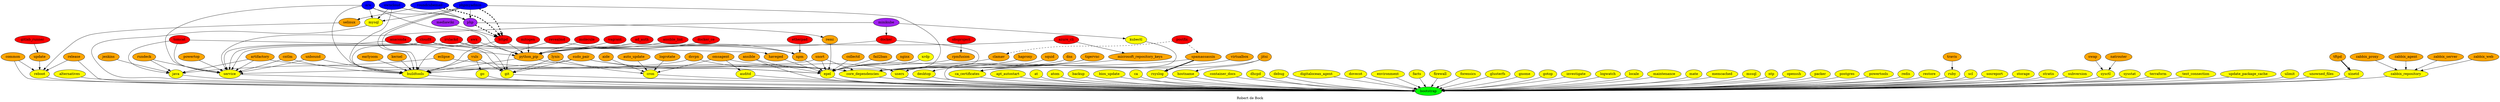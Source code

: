 digraph hierarchy {
  label = "Robert de Bock" ;
  {
    ad_auth [fillcolor=red style=filled]
    aide [fillcolor=orange style=filled]
    alternatives [fillcolor=yellow style=filled]
    anaconda [fillcolor=red style=filled]
    ansible [fillcolor=orange style=filled]
    ansible_lint [fillcolor=red style=filled]
    apt_autostart [fillcolor=yellow style=filled]
    ara [fillcolor=blue style=filled]
    artifactory [fillcolor=orange style=filled]
    at [fillcolor=yellow style=filled]
    atom [fillcolor=yellow style=filled]
    auditd [fillcolor=yellow style=filled]
    auto_update [fillcolor=orange style=filled]
    awx [fillcolor=red style=filled]
    azure_cli [fillcolor=red style=filled]
    backup [fillcolor=yellow style=filled]
    bios_update [fillcolor=yellow style=filled]
    bootstrap [fillcolor=green style=filled]
    buildtools [fillcolor=yellow style=filled]
    ca [fillcolor=yellow style=filled]
    ca_certificates [fillcolor=yellow style=filled]
    clamav [fillcolor=orange style=filled]
    cloud9 [fillcolor=red style=filled]
    cntlm [fillcolor=orange style=filled]
    collectd [fillcolor=orange style=filled]
    container_docs [fillcolor=yellow style=filled]
    common [fillcolor=orange style=filled]
    core_dependencies [fillcolor=yellow style=filled]
    cron [fillcolor=yellow style=filled]
    dhcpd [fillcolor=yellow style=filled]
    debug [fillcolor=yellow style=filled]
    desktop [fillcolor=yellow style=filled]
    "digitalocean_agent" [fillcolor=yellow style=filled]
    dns [fillcolor=orange style=filled]
    docker [fillcolor=red style=filled]
    docker_ce [fillcolor=red style=filled]
    dovecot [fillcolor=yellow style=filled]
    dsvpn [fillcolor=orange style=filled]
    earlyoom [fillcolor=orange style=filled]
    eclipse [fillcolor=orange style=filled]
    environment [fillcolor=yellow style=filled]
    epel [fillcolor=yellow style=filled]
    etherpad [fillcolor=red style=filled]
    facts [fillcolor=yellow style=filled]
    fail2ban [fillcolor=orange style=filled]
    firewall [fillcolor=yellow style=filled]
    forensics [fillcolor=yellow style=filled]
    git [fillcolor=yellow style=filled]
    gitlab_runner [fillcolor=red style=filled]
    glusterfs [fillcolor=yellow style=filled]
    gnome [fillcolor=yellow style=filled]
    go [fillcolor=yellow style=filled]
    gotop [fillcolor=yellow style=filled]
    haveged [fillcolor=orange style=filled]
    haproxy [fillcolor=orange style=filled]
    httpd [fillcolor=red style=filled]
    hostname [fillcolor=yellow style=filled]
    investigate [fillcolor=yellow style=filled]
    irslackd [fillcolor=red style=filled]
    java [fillcolor=yellow style=filled]
    jenkins [fillcolor=orange style=filled]
    jitsi [fillcolor=orange style=filled]
    kernel [fillcolor=orange style=filled]
    kubectl [fillcolor=yellow style=filled]
    logrotate [fillcolor=orange style=filled]
    logwatch [fillcolor=yellow style=filled]
    locale [fillcolor=yellow style=filled]
    lynis [fillcolor=orange style=filled]
    maintenance [fillcolor=yellow style=filled]
    mate [fillcolor=yellow style=filled]
    mediawiki [fillcolor=purple style=filled]
    memcached [fillcolor=yellow style=filled]
    microsoft_repository_keys [fillcolor=orange style=filled]
    minikube [fillcolor=purple style=filled]
    mitogen [fillcolor=red style=filled]
    molecule [fillcolor=red style=filled]
    mssql [fillcolor=yellow style=filled]
    mysql [fillcolor=yellow style=filled]
    natrouter [fillcolor=orange style=filled]
    nginx [fillcolor=orange style=filled]
    npm [fillcolor=orange style=filled]
    ntp [fillcolor=yellow style=filled]
    obsproject [fillcolor=red style=filled]
    omsagent [fillcolor=orange style=filled]
    openssh [fillcolor=yellow style=filled]
    owncloud [fillcolor=blue style=filled]
    packer [fillcolor=yellow style=filled]
    php [fillcolor=purple style=filled]
    phpmyadmin [fillcolor=blue style=filled]
    postfix [fillcolor=red style=filled]
    postgres [fillcolor=yellow style=filled]
    powertop [fillcolor=orange style=filled]
    powertools [fillcolor=yellow style=filled]
    "python_pip" [fillcolor=orange style=filled]
    redis [fillcolor=yellow style=filled]
    reboot [fillcolor=yellow style=filled]
    release [fillcolor=orange style=filled]
    remi [fillcolor=orange style=filled]
    revealmd [fillcolor=red style=filled]
    restore [fillcolor=yellow style=filled]
    roundcubemail [fillcolor=blue style=filled]
    rpmfusion [fillcolor=orange style=filled]
    rsyslog [fillcolor=yellow style=filled]
    ruby [fillcolor=yellow style=filled]
    rundeck [fillcolor=orange style=filled]
    scl [fillcolor=yellow style=filled]
    selinux [fillcolor=orange style=filled]
    service [fillcolor=yellow style=filled]
    snort [fillcolor=orange style=filled]
    sosreport [fillcolor=yellow style=filled]
    spamassassin [fillcolor=orange style=filled]
    squid [fillcolor=orange style=filled]
    storage [fillcolor=yellow style=filled]
    stratis [fillcolor=yellow style=filled]
    "sudo_pair" [fillcolor=orange style=filled]
    subversion [fillcolor=yellow style=filled]
    swap [fillcolor=orange style=filled]
    sysctl [fillcolor=yellow style=filled]
    sysstat [fillcolor=yellow style=filled]
    terraform [fillcolor=yellow style=filled]
    test_connection [fillcolor=yellow style=filled]
    tftpd [fillcolor=orange style=filled]
    tigervnc [fillcolor=orange style=filled]
    tomcat [fillcolor=red style=filled]
    travis [fillcolor=orange style=filled]
    update [fillcolor=orange style=filled]
    update_package_cache [fillcolor=yellow style=filled]
    unbound [fillcolor=orange style=filled]
    ulimit [fillcolor=yellow style=filled]
    unowned_files [fillcolor=yellow style=filled]
    users [fillcolor=yellow style=filled]
    vuls [fillcolor=orange style=filled]
    vagrant [fillcolor=red style=filled]
    virtualbox [fillcolor=orange style=filled]
    xinetd [fillcolor=yellow style=filled]
    xrdp [fillcolor=yellow style=filled]
    zabbix_repository [fillcolor=yellow style=filled]
    zabbix_agent [fillcolor=orange style=filled]
    zabbix_server [fillcolor=orange style=filled]
    zabbix_web [fillcolor=orange style=filled]
    zabbix_proxy [fillcolor=orange style=filled]
  }
  {alternatives ansible apt_autostart at atom auditd backup bios_update buildtools ca ca_certificates common container_docs core_dependencies cron debug desktop dhcpd "digitalocean_agent" dovecot environment epel facts firewall forensics git glusterfs gnome go gotop hostname investigate java kubectl logwatch locale maintenance mate memcached mysql mssql ntp openssh packer postgres powertools reboot redis release restore rsyslog ruby scl service sosreport storage stratis subversion sysctl sysstat terraform test_connection update_package_cache ulimit unowned_files users xinetd zabbix_repository} -> bootstrap
  {ansible clamav collectd fail2ban haveged nginx npm phpmyadmin "python_pip" remi rpmfusion snort "sudo_pair" xrdp} -> epel
  {common release selinux update} -> reboot
  {zabbix_agent zabbix_server zabbix_web zabbix_proxy} -> zabbix_repository
  postfix -> {spamassassin clamav} [style=dashed]
  travis -> ruby
  {ad_auth anaconda ansible_lint ara awx docker docker_ce httpd mitogen molecule vagrant} -> "python_pip"
  {artifactory dns dsvpn docker eclipse haproxy snort sudo_pair squid spamassassin tigervnc} -> "core_dependencies"
  {cloud9 etherpad irslackd revealmd} -> npm
  vuls -> go
  tftpd -> xinetd  [penwidth=3]
  {ara owncloud phpmyadmin} -> {buildtools php mysql}
  {php phpmyadmin roundcubemail} -> httpd [style=dashed penwidth=3]
  php -> remi
  mediawiki -> httpd
  {awx cntlm cloud9 dsvpn earlyoom httpd kernel phpmyadmin "python_pip" unbound vuls} -> buildtools
  roundcubemail -> php
  {cloud9 irslackd lynis revealmd sudo_pair vuls} -> git
  {"sudo_pair"} -> {buildtools}
  {artifactory eclipse jenkins rundeck tomcat} -> java
  {ara anaconda artifactory cloud9 cntlm irslackd minikube powertop rundeck snort tomcat unbound} -> service
  tomcat -> haveged
  spamassassin -> rsyslog [penwidth=3]
  gitlab_runner -> update
  roundcubemail -> selinux
  {aide auto_update logrotate lynis} -> cron
  obsproject -> rpmfusion
  minikube -> {kubectl docker}
  omsagent -> {auditd cron users}
  tigervnc -> {desktop users}
  {jitsi "microsoft_repository_keys" virtualbox} -> "ca_certificates"
  azure_cli -> {"microsoft_repository_keys" "python_pip"}
  {swap natrouter} -> sysctl
  jitsi -> hostname
}
